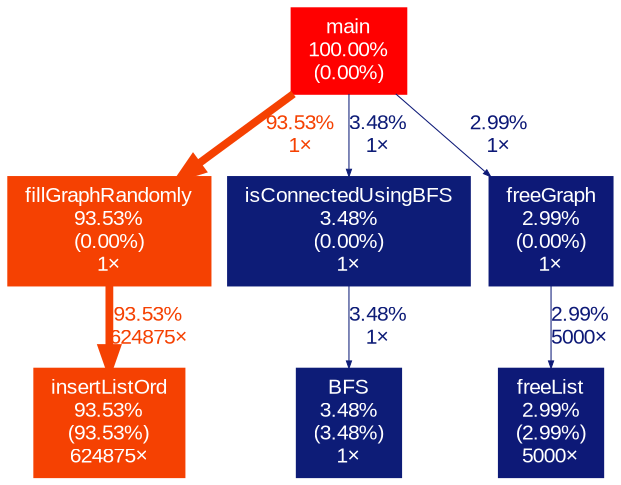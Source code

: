 digraph {
	graph [fontname=Arial, nodesep=0.125, ranksep=0.25];
	node [fontcolor=white, fontname=Arial, height=0, shape=box, style=filled, width=0];
	edge [fontname=Arial];
	1 [color="#ff0000", fontcolor="#ffffff", fontsize="10.00", label="main\n100.00%\n(0.00%)"];
	1 -> 3 [arrowsize="0.97", color="#f54102", fontcolor="#f54102", fontsize="10.00", label="93.53%\n1×", labeldistance="3.74", penwidth="3.74"];
	1 -> 5 [arrowsize="0.35", color="#0d1c77", fontcolor="#0d1c77", fontsize="10.00", label="3.48%\n1×", labeldistance="0.50", penwidth="0.50"];
	1 -> 7 [arrowsize="0.35", color="#0d1977", fontcolor="#0d1977", fontsize="10.00", label="2.99%\n1×", labeldistance="0.50", penwidth="0.50"];
	2 [color="#f54102", fontcolor="#ffffff", fontsize="10.00", label="insertListOrd\n93.53%\n(93.53%)\n624875×"];
	3 [color="#f54102", fontcolor="#ffffff", fontsize="10.00", label="fillGraphRandomly\n93.53%\n(0.00%)\n1×"];
	3 -> 2 [arrowsize="0.97", color="#f54102", fontcolor="#f54102", fontsize="10.00", label="93.53%\n624875×", labeldistance="3.74", penwidth="3.74"];
	4 [color="#0d1c77", fontcolor="#ffffff", fontsize="10.00", label="BFS\n3.48%\n(3.48%)\n1×"];
	5 [color="#0d1c77", fontcolor="#ffffff", fontsize="10.00", label="isConnectedUsingBFS\n3.48%\n(0.00%)\n1×"];
	5 -> 4 [arrowsize="0.35", color="#0d1c77", fontcolor="#0d1c77", fontsize="10.00", label="3.48%\n1×", labeldistance="0.50", penwidth="0.50"];
	6 [color="#0d1977", fontcolor="#ffffff", fontsize="10.00", label="freeList\n2.99%\n(2.99%)\n5000×"];
	7 [color="#0d1977", fontcolor="#ffffff", fontsize="10.00", label="freeGraph\n2.99%\n(0.00%)\n1×"];
	7 -> 6 [arrowsize="0.35", color="#0d1977", fontcolor="#0d1977", fontsize="10.00", label="2.99%\n5000×", labeldistance="0.50", penwidth="0.50"];
}
